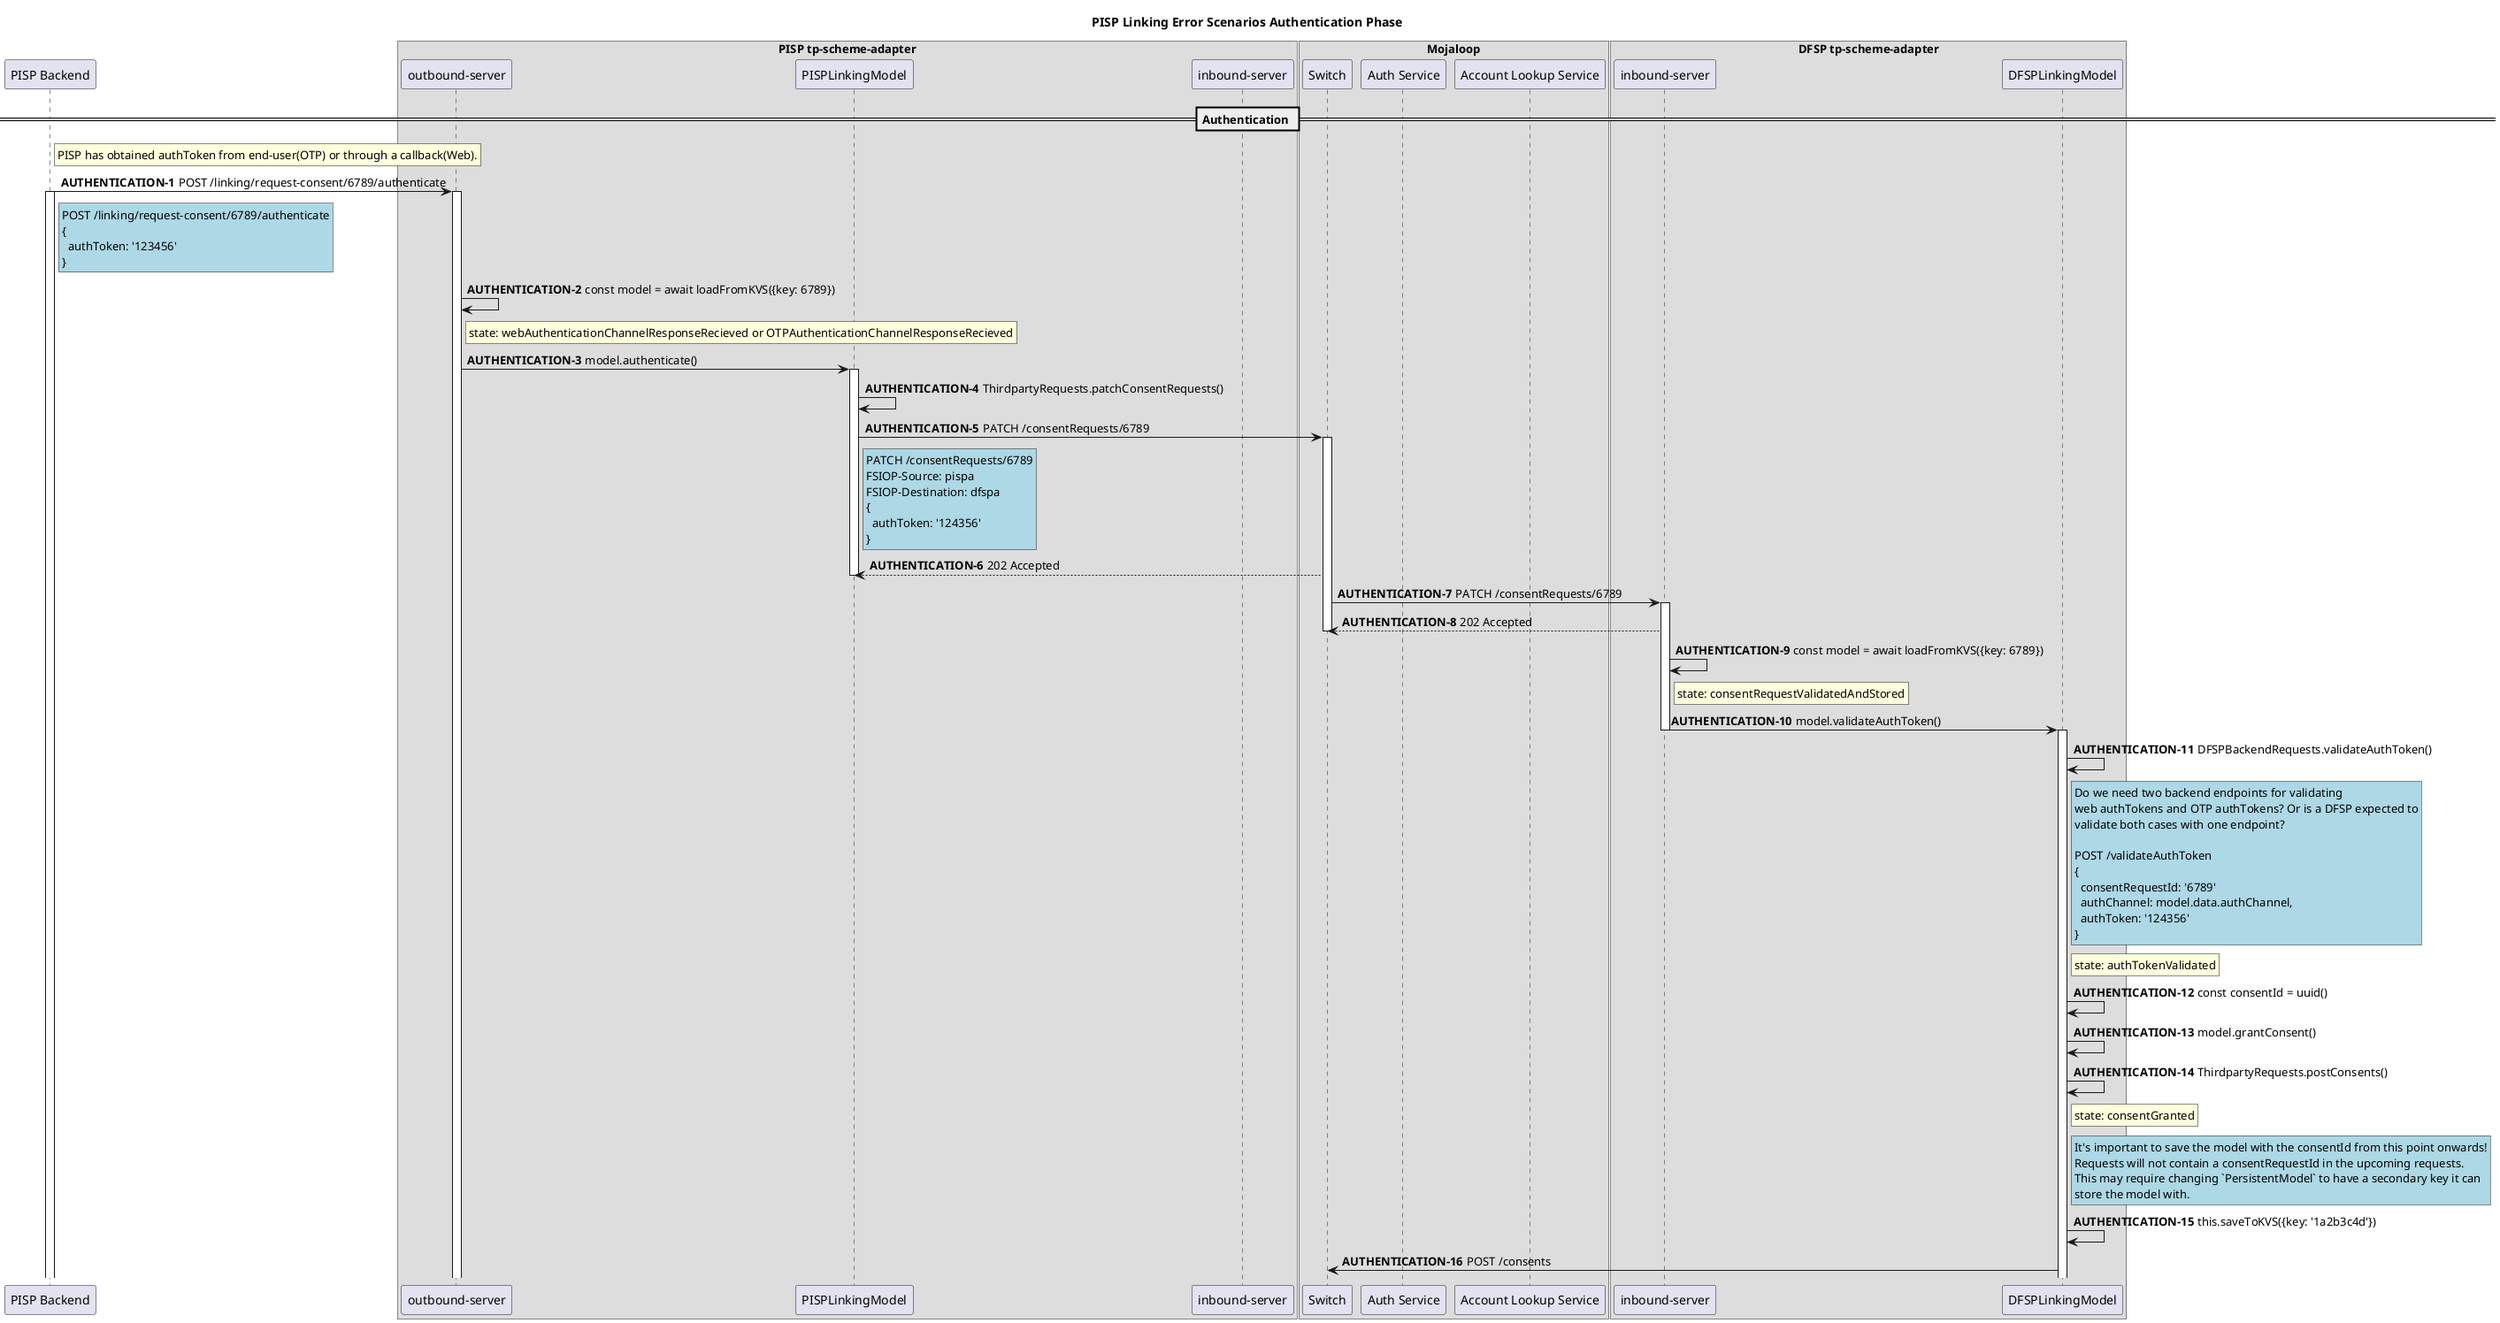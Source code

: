 @startuml

title PISP Linking Error Scenarios Authentication Phase

participant "PISP Backend" as PISP
box "PISP tp-scheme-adapter"
  participant "outbound-server" as PISP_TP_OUT
  participant "PISPLinkingModel" as PISP_LM
  participant "inbound-server" as PISP_TP_IN
end box
box "Mojaloop"
    participant Switch
    participant "Auth Service" as AUTH
    participant "Account Lookup Service" as ALS
end box
box "DFSP tp-scheme-adapter"
  participant "inbound-server" as DFSP_TP_IN
  participant "DFSPLinkingModel" as DFSP_LM
end box

== Authentication ==
autonumber 1 "<b>AUTHENTICATION-#</b>"
rnote right of PISP
PISP has obtained authToken from end-user(OTP) or through a callback(Web).
end note
PISP -> PISP_TP_OUT: POST /linking/request-consent/6789/authenticate
rnote right of PISP #LightBlue
POST /linking/request-consent/6789/authenticate
{
  authToken: '123456'
}
end note

activate PISP
activate PISP_TP_OUT

PISP_TP_OUT -> PISP_TP_OUT: const model = await loadFromKVS({key: 6789})
rnote right of PISP_TP_OUT: state: webAuthenticationChannelResponseRecieved or OTPAuthenticationChannelResponseRecieved
PISP_TP_OUT -> PISP_LM: model.authenticate()

activate PISP_LM

PISP_LM -> PISP_LM: ThirdpartyRequests.patchConsentRequests()
PISP_LM -> Switch: PATCH /consentRequests/6789
rnote right of PISP_LM #LightBlue
PATCH /consentRequests/6789
FSIOP-Source: pispa
FSIOP-Destination: dfspa
{
  authToken: '124356'
}
end note

activate Switch
Switch --> PISP_LM: 202 Accepted
deactivate PISP_LM
Switch -> DFSP_TP_IN: PATCH /consentRequests/6789
activate DFSP_TP_IN
DFSP_TP_IN --> Switch: 202 Accepted
deactivate Switch
DFSP_TP_IN -> DFSP_TP_IN: const model = await loadFromKVS({key: 6789})
rnote right of DFSP_TP_IN: state: consentRequestValidatedAndStored
DFSP_TP_IN -> DFSP_LM: model.validateAuthToken()
deactivate DFSP_TP_IN
activate DFSP_LM

DFSP_LM -> DFSP_LM: DFSPBackendRequests.validateAuthToken()
rnote right of DFSP_LM #LightBlue
Do we need two backend endpoints for validating
web authTokens and OTP authTokens? Or is a DFSP expected to
validate both cases with one endpoint?

POST /validateAuthToken
{
  consentRequestId: '6789'
  authChannel: model.data.authChannel,
  authToken: '124356'
}
end note
rnote right of DFSP_LM: state: authTokenValidated

DFSP_LM -> DFSP_LM: const consentId = uuid()
DFSP_LM -> DFSP_LM: model.grantConsent()
DFSP_LM -> DFSP_LM: ThirdpartyRequests.postConsents()
rnote right of DFSP_LM: state: consentGranted
rnote right of DFSP_LM #LightBlue
It's important to save the model with the consentId from this point onwards!
Requests will not contain a consentRequestId in the upcoming requests.
This may require changing `PersistentModel` to have a secondary key it can
store the model with.
end note
DFSP_LM -> DFSP_LM: this.saveToKVS({key: '1a2b3c4d'})

DFSP_LM -> Switch: POST /consents
@enduml
